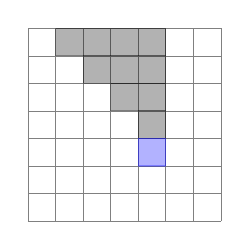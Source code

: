 % === Based On ===
% Geometric representation of the sum 1/4 + 1/16 + 1/64 + 1/256 + ...
% Author: Jimi Oke
% ================

\begin{tikzpicture}[scale=.35]\footnotesize
 \pgfmathsetmacro{\xone}{0}
 \pgfmathsetmacro{\xtwo}{7}
 \pgfmathsetmacro{\yone}{0}
 \pgfmathsetmacro{\ytwo}{7}

\begin{scope}<+->;
% grid
  \draw[step=1cm,gray,very thin] (\xone,\yone) grid (\xtwo,\ytwo);
\end{scope}

% function
\begin{scope}[thin,black,opacity=.3]
  \filldraw (1,7) rectangle (5,6);
  \filldraw (2,6) rectangle (5,5);
  \filldraw (3,5) rectangle (5,4);
  \filldraw (4,4) rectangle (5,3);
  \filldraw[blue] (4,3) rectangle (5,2);
\end{scope}

\end{tikzpicture}
